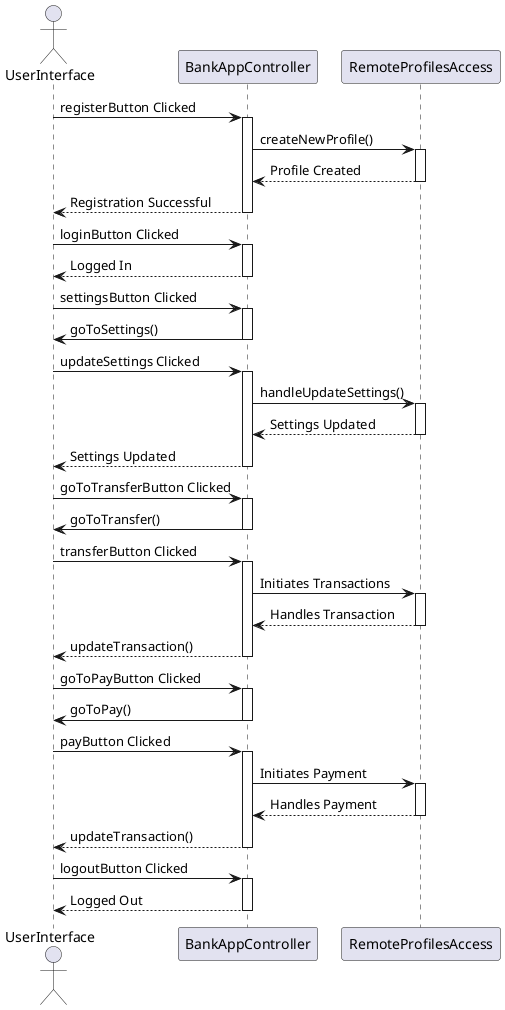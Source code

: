 @startuml

actor UserInterface
participant BankAppController
participant RemoteProfilesAccess

UserInterface -> BankAppController: registerButton Clicked
activate BankAppController
BankAppController -> RemoteProfilesAccess: createNewProfile()
activate RemoteProfilesAccess
RemoteProfilesAccess --> BankAppController: Profile Created
deactivate RemoteProfilesAccess
BankAppController --> UserInterface: Registration Successful
deactivate BankAppController

UserInterface -> BankAppController: loginButton Clicked
activate BankAppController
BankAppController --> UserInterface: Logged In
deactivate BankAppController


UserInterface -> BankAppController: settingsButton Clicked
activate BankAppController
BankAppController -> UserInterface: goToSettings()
deactivate BankAppController

UserInterface -> BankAppController: updateSettings Clicked
activate BankAppController
BankAppController -> RemoteProfilesAccess: handleUpdateSettings()
activate RemoteProfilesAccess
RemoteProfilesAccess --> BankAppController: Settings Updated
deactivate RemoteProfilesAccess
BankAppController --> UserInterface: Settings Updated
deactivate BankAppController



UserInterface -> BankAppController: goToTransferButton Clicked
activate BankAppController
BankAppController -> UserInterface: goToTransfer()
deactivate BankAppController

UserInterface -> BankAppController: transferButton Clicked
activate BankAppController
BankAppController -> RemoteProfilesAccess: Initiates Transactions
activate RemoteProfilesAccess
RemoteProfilesAccess --> BankAppController: Handles Transaction
deactivate RemoteProfilesAccess
BankAppController -->  UserInterface: updateTransaction()
deactivate BankAppController

UserInterface -> BankAppController: goToPayButton Clicked
activate BankAppController
BankAppController -> UserInterface: goToPay() 
deactivate BankAppController

UserInterface -> BankAppController: payButton Clicked
activate BankAppController
BankAppController -> RemoteProfilesAccess: Initiates Payment
activate RemoteProfilesAccess
RemoteProfilesAccess --> BankAppController: Handles Payment
deactivate RemoteProfilesAccess
BankAppController -->  UserInterface: updateTransaction()
deactivate BankAppController

UserInterface -> BankAppController: logoutButton Clicked
activate BankAppController
BankAppController --> UserInterface: Logged Out
deactivate BankAppController

@enduml